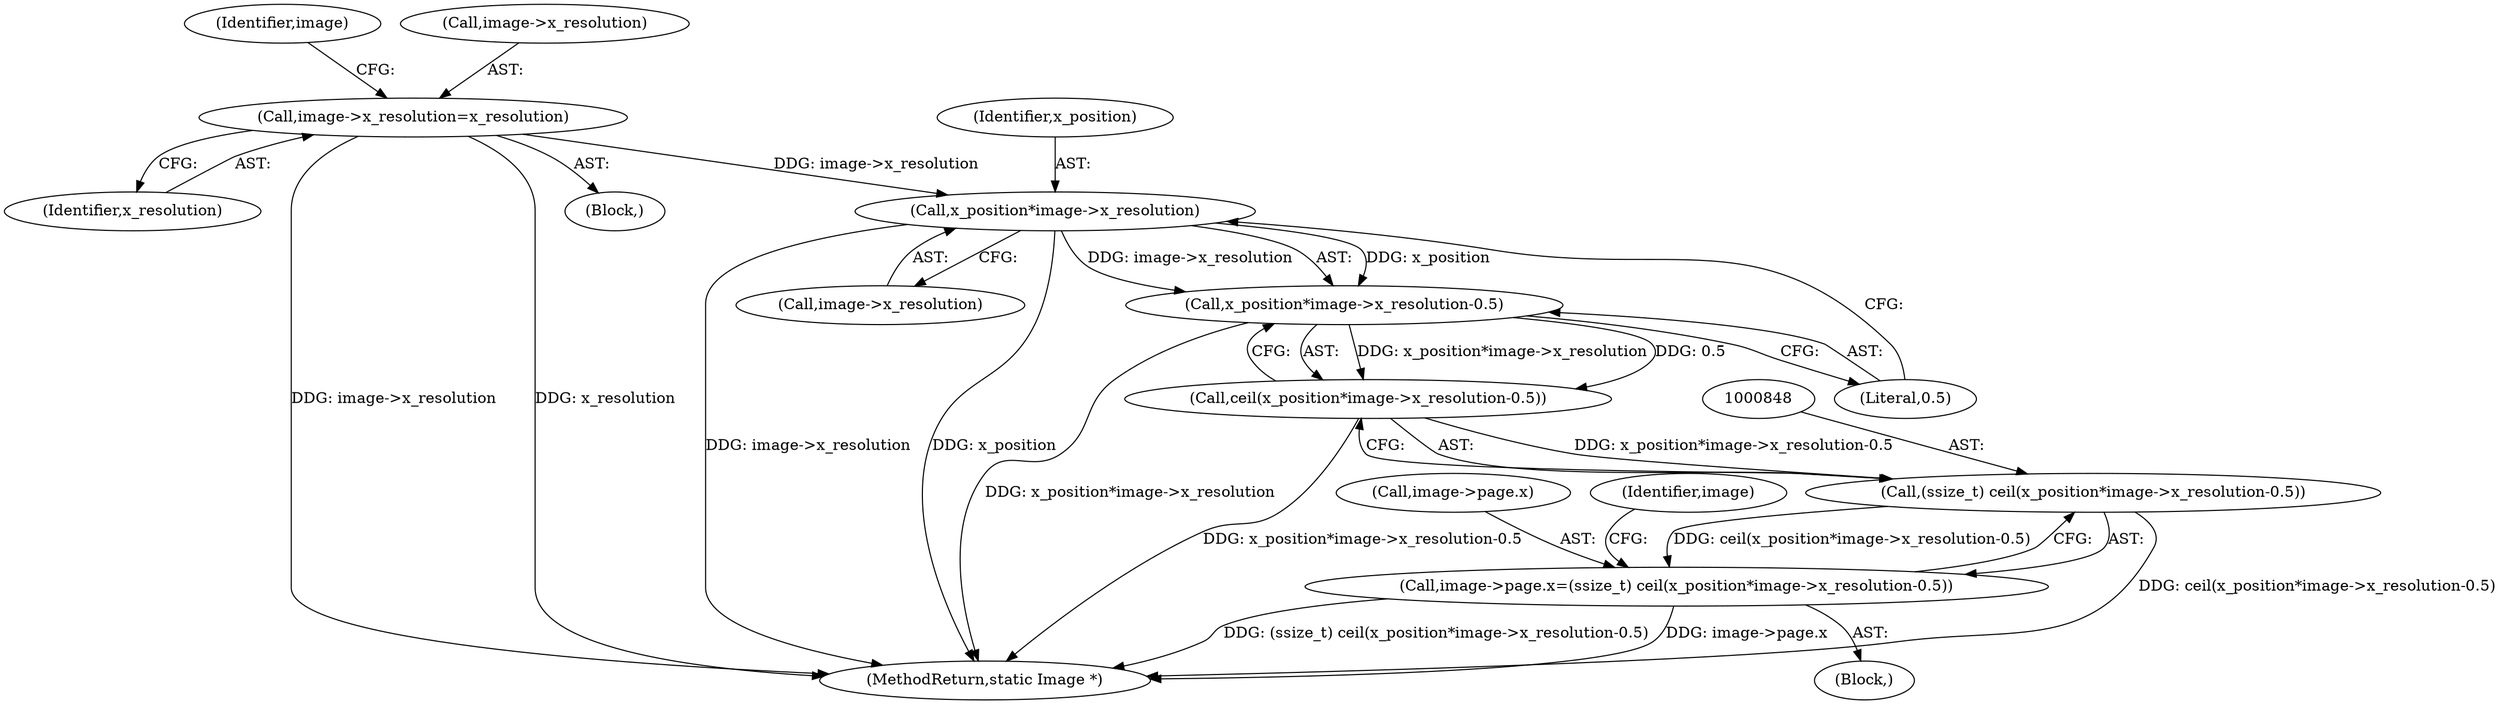 digraph "0_ImageMagick_58cf5bf4fade82e3b510e8f3463a967278a3e410_0@pointer" {
"1000851" [label="(Call,x_position*image->x_resolution)"];
"1000787" [label="(Call,image->x_resolution=x_resolution)"];
"1000850" [label="(Call,x_position*image->x_resolution-0.5)"];
"1000849" [label="(Call,ceil(x_position*image->x_resolution-0.5))"];
"1000847" [label="(Call,(ssize_t) ceil(x_position*image->x_resolution-0.5))"];
"1000841" [label="(Call,image->page.x=(ssize_t) ceil(x_position*image->x_resolution-0.5))"];
"1000794" [label="(Identifier,image)"];
"1000852" [label="(Identifier,x_position)"];
"1000788" [label="(Call,image->x_resolution)"];
"1000860" [label="(Identifier,image)"];
"1000840" [label="(Block,)"];
"1000842" [label="(Call,image->page.x)"];
"1000787" [label="(Call,image->x_resolution=x_resolution)"];
"1000850" [label="(Call,x_position*image->x_resolution-0.5)"];
"1003385" [label="(MethodReturn,static Image *)"];
"1000849" [label="(Call,ceil(x_position*image->x_resolution-0.5))"];
"1000847" [label="(Call,(ssize_t) ceil(x_position*image->x_resolution-0.5))"];
"1000853" [label="(Call,image->x_resolution)"];
"1000786" [label="(Block,)"];
"1000856" [label="(Literal,0.5)"];
"1000791" [label="(Identifier,x_resolution)"];
"1000851" [label="(Call,x_position*image->x_resolution)"];
"1000841" [label="(Call,image->page.x=(ssize_t) ceil(x_position*image->x_resolution-0.5))"];
"1000851" -> "1000850"  [label="AST: "];
"1000851" -> "1000853"  [label="CFG: "];
"1000852" -> "1000851"  [label="AST: "];
"1000853" -> "1000851"  [label="AST: "];
"1000856" -> "1000851"  [label="CFG: "];
"1000851" -> "1003385"  [label="DDG: image->x_resolution"];
"1000851" -> "1003385"  [label="DDG: x_position"];
"1000851" -> "1000850"  [label="DDG: x_position"];
"1000851" -> "1000850"  [label="DDG: image->x_resolution"];
"1000787" -> "1000851"  [label="DDG: image->x_resolution"];
"1000787" -> "1000786"  [label="AST: "];
"1000787" -> "1000791"  [label="CFG: "];
"1000788" -> "1000787"  [label="AST: "];
"1000791" -> "1000787"  [label="AST: "];
"1000794" -> "1000787"  [label="CFG: "];
"1000787" -> "1003385"  [label="DDG: x_resolution"];
"1000787" -> "1003385"  [label="DDG: image->x_resolution"];
"1000850" -> "1000849"  [label="AST: "];
"1000850" -> "1000856"  [label="CFG: "];
"1000856" -> "1000850"  [label="AST: "];
"1000849" -> "1000850"  [label="CFG: "];
"1000850" -> "1003385"  [label="DDG: x_position*image->x_resolution"];
"1000850" -> "1000849"  [label="DDG: x_position*image->x_resolution"];
"1000850" -> "1000849"  [label="DDG: 0.5"];
"1000849" -> "1000847"  [label="AST: "];
"1000847" -> "1000849"  [label="CFG: "];
"1000849" -> "1003385"  [label="DDG: x_position*image->x_resolution-0.5"];
"1000849" -> "1000847"  [label="DDG: x_position*image->x_resolution-0.5"];
"1000847" -> "1000841"  [label="AST: "];
"1000848" -> "1000847"  [label="AST: "];
"1000841" -> "1000847"  [label="CFG: "];
"1000847" -> "1003385"  [label="DDG: ceil(x_position*image->x_resolution-0.5)"];
"1000847" -> "1000841"  [label="DDG: ceil(x_position*image->x_resolution-0.5)"];
"1000841" -> "1000840"  [label="AST: "];
"1000842" -> "1000841"  [label="AST: "];
"1000860" -> "1000841"  [label="CFG: "];
"1000841" -> "1003385"  [label="DDG: image->page.x"];
"1000841" -> "1003385"  [label="DDG: (ssize_t) ceil(x_position*image->x_resolution-0.5)"];
}
